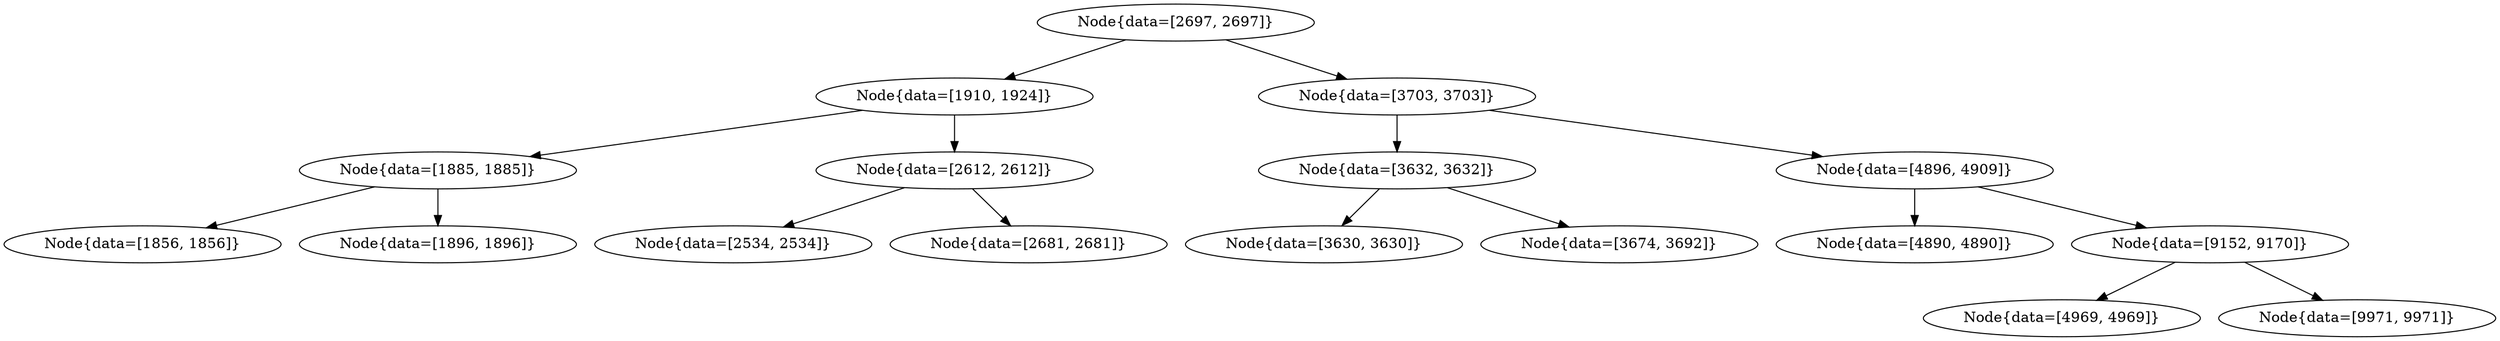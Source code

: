 digraph G{
656806288 [label="Node{data=[2697, 2697]}"]
656806288 -> 1413154615
1413154615 [label="Node{data=[1910, 1924]}"]
1413154615 -> 1850116381
1850116381 [label="Node{data=[1885, 1885]}"]
1850116381 -> 1214459753
1214459753 [label="Node{data=[1856, 1856]}"]
1850116381 -> 1608392036
1608392036 [label="Node{data=[1896, 1896]}"]
1413154615 -> 1397795607
1397795607 [label="Node{data=[2612, 2612]}"]
1397795607 -> 159702529
159702529 [label="Node{data=[2534, 2534]}"]
1397795607 -> 1489870911
1489870911 [label="Node{data=[2681, 2681]}"]
656806288 -> 2002232191
2002232191 [label="Node{data=[3703, 3703]}"]
2002232191 -> 554280593
554280593 [label="Node{data=[3632, 3632]}"]
554280593 -> 240259175
240259175 [label="Node{data=[3630, 3630]}"]
554280593 -> 1001100746
1001100746 [label="Node{data=[3674, 3692]}"]
2002232191 -> 1907201435
1907201435 [label="Node{data=[4896, 4909]}"]
1907201435 -> 494704657
494704657 [label="Node{data=[4890, 4890]}"]
1907201435 -> 62087921
62087921 [label="Node{data=[9152, 9170]}"]
62087921 -> 1683071624
1683071624 [label="Node{data=[4969, 4969]}"]
62087921 -> 2043540180
2043540180 [label="Node{data=[9971, 9971]}"]
}